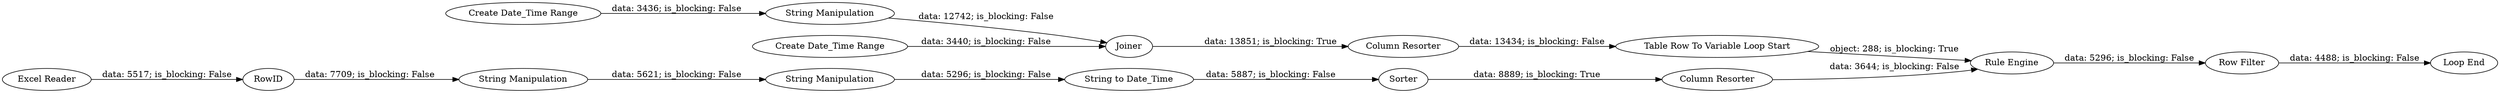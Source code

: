 digraph {
	"3453753889728151166_15" [label="String Manipulation"]
	"3453753889728151166_3" [label="String to Date_Time"]
	"3453753889728151166_14" [label=RowID]
	"3453753889728151166_1" [label="Excel Reader"]
	"3453753889728151166_5" [label="Rule Engine"]
	"3453753889728151166_63" [label=Joiner]
	"3453753889728151166_64" [label="String Manipulation"]
	"3453753889728151166_65" [label="Column Resorter"]
	"3453753889728151166_11" [label=Sorter]
	"3453753889728151166_4" [label="String Manipulation"]
	"3453753889728151166_62" [label="Create Date_Time Range"]
	"3453753889728151166_20" [label="Row Filter"]
	"3453753889728151166_13" [label="Loop End"]
	"3453753889728151166_16" [label="Column Resorter"]
	"3453753889728151166_12" [label="Table Row To Variable Loop Start"]
	"3453753889728151166_61" [label="Create Date_Time Range"]
	"3453753889728151166_12" -> "3453753889728151166_5" [label="object: 288; is_blocking: True"]
	"3453753889728151166_3" -> "3453753889728151166_11" [label="data: 5887; is_blocking: False"]
	"3453753889728151166_64" -> "3453753889728151166_63" [label="data: 12742; is_blocking: False"]
	"3453753889728151166_20" -> "3453753889728151166_13" [label="data: 4488; is_blocking: False"]
	"3453753889728151166_14" -> "3453753889728151166_15" [label="data: 7709; is_blocking: False"]
	"3453753889728151166_61" -> "3453753889728151166_63" [label="data: 3440; is_blocking: False"]
	"3453753889728151166_11" -> "3453753889728151166_16" [label="data: 8889; is_blocking: True"]
	"3453753889728151166_4" -> "3453753889728151166_3" [label="data: 5296; is_blocking: False"]
	"3453753889728151166_5" -> "3453753889728151166_20" [label="data: 5296; is_blocking: False"]
	"3453753889728151166_15" -> "3453753889728151166_4" [label="data: 5621; is_blocking: False"]
	"3453753889728151166_16" -> "3453753889728151166_5" [label="data: 3644; is_blocking: False"]
	"3453753889728151166_1" -> "3453753889728151166_14" [label="data: 5517; is_blocking: False"]
	"3453753889728151166_63" -> "3453753889728151166_65" [label="data: 13851; is_blocking: True"]
	"3453753889728151166_65" -> "3453753889728151166_12" [label="data: 13434; is_blocking: False"]
	"3453753889728151166_62" -> "3453753889728151166_64" [label="data: 3436; is_blocking: False"]
	rankdir=LR
}
